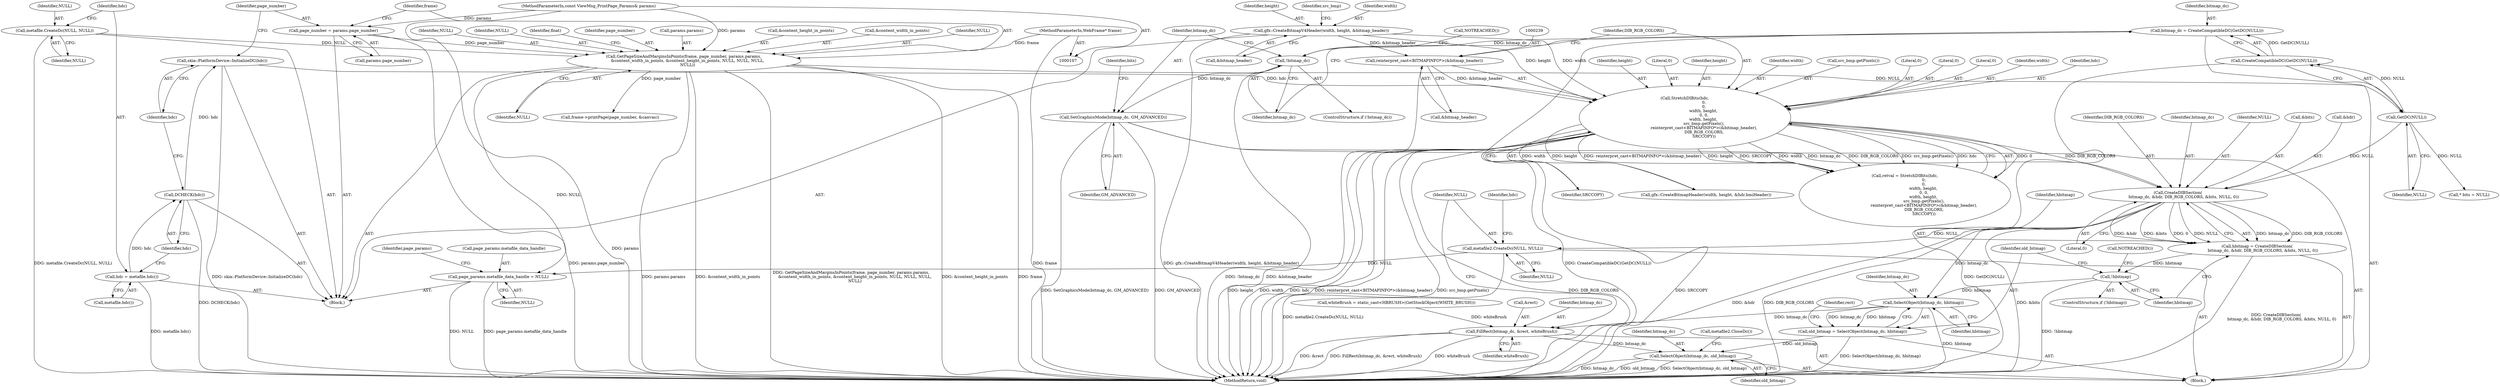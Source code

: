 digraph "0_Chrome_af05a799e3f47331fb27a24a8a56f1b1dd47a9c2_0@pointer" {
"1000308" [label="(Call,CreateDIBSection(\n         bitmap_dc, &hdr, DIB_RGB_COLORS, &bits, NULL, 0))"];
"1000290" [label="(Call,SetGraphicsMode(bitmap_dc, GM_ADVANCED))"];
"1000284" [label="(Call,!bitmap_dc)"];
"1000278" [label="(Call,bitmap_dc = CreateCompatibleDC(GetDC(NULL)))"];
"1000280" [label="(Call,CreateCompatibleDC(GetDC(NULL)))"];
"1000281" [label="(Call,GetDC(NULL))"];
"1000132" [label="(Call,GetPageSizeAndMarginsInPoints(frame, page_number, params.params,\n      &content_width_in_points, &content_height_in_points, NULL, NULL, NULL,\n      NULL))"];
"1000110" [label="(MethodParameterIn,WebFrame* frame)"];
"1000125" [label="(Call,page_number = params.page_number)"];
"1000108" [label="(MethodParameterIn,const ViewMsg_PrintPage_Params& params)"];
"1000113" [label="(Call,metafile.CreateDc(NULL, NULL))"];
"1000227" [label="(Call,StretchDIBits(hdc,\n                              0,\n                              0,\n                             width, height,\n                              0, 0,\n                             width, height,\n                              src_bmp.getPixels(),\n                              reinterpret_cast<BITMAPINFO*>(&bitmap_header),\n                              DIB_RGB_COLORS,\n                              SRCCOPY))"];
"1000122" [label="(Call,skia::PlatformDevice::InitializeDC(hdc))"];
"1000120" [label="(Call,DCHECK(hdc))"];
"1000117" [label="(Call,hdc = metafile.hdc())"];
"1000213" [label="(Call,gfx::CreateBitmapV4Header(width, height, &bitmap_header))"];
"1000238" [label="(Call,reinterpret_cast<BITMAPINFO*>(&bitmap_header))"];
"1000306" [label="(Call,hbitmap = CreateDIBSection(\n         bitmap_dc, &hdr, DIB_RGB_COLORS, &bits, NULL, 0))"];
"1000318" [label="(Call,!hbitmap)"];
"1000327" [label="(Call,SelectObject(bitmap_dc, hbitmap))"];
"1000325" [label="(Call,old_bitmap = SelectObject(bitmap_dc, hbitmap))"];
"1000368" [label="(Call,SelectObject(bitmap_dc, old_bitmap))"];
"1000340" [label="(Call,FillRect(bitmap_dc, &rect, whiteBrush))"];
"1000345" [label="(Call,metafile2.CreateDc(NULL, NULL))"];
"1000395" [label="(Call,page_params.metafile_data_handle = NULL)"];
"1000227" [label="(Call,StretchDIBits(hdc,\n                              0,\n                              0,\n                             width, height,\n                              0, 0,\n                             width, height,\n                              src_bmp.getPixels(),\n                              reinterpret_cast<BITMAPINFO*>(&bitmap_header),\n                              DIB_RGB_COLORS,\n                              SRCCOPY))"];
"1000283" [label="(ControlStructure,if (!bitmap_dc))"];
"1000133" [label="(Identifier,frame)"];
"1000279" [label="(Identifier,bitmap_dc)"];
"1000134" [label="(Identifier,page_number)"];
"1000118" [label="(Identifier,hdc)"];
"1000399" [label="(Identifier,NULL)"];
"1000187" [label="(Call,frame->printPage(page_number, &canvas))"];
"1000369" [label="(Identifier,bitmap_dc)"];
"1000127" [label="(Call,params.page_number)"];
"1000213" [label="(Call,gfx::CreateBitmapV4Header(width, height, &bitmap_header))"];
"1000233" [label="(Literal,0)"];
"1000135" [label="(Call,params.params)"];
"1000332" [label="(Identifier,rect)"];
"1000298" [label="(Call,gfx::CreateBitmapHeader(width, height, &hdr.bmiHeader))"];
"1000312" [label="(Identifier,DIB_RGB_COLORS)"];
"1000132" [label="(Call,GetPageSizeAndMarginsInPoints(frame, page_number, params.params,\n      &content_width_in_points, &content_height_in_points, NULL, NULL, NULL,\n      NULL))"];
"1000325" [label="(Call,old_bitmap = SelectObject(bitmap_dc, hbitmap))"];
"1000225" [label="(Call,retval = StretchDIBits(hdc,\n                              0,\n                              0,\n                             width, height,\n                              0, 0,\n                             width, height,\n                              src_bmp.getPixels(),\n                              reinterpret_cast<BITMAPINFO*>(&bitmap_header),\n                              DIB_RGB_COLORS,\n                              SRCCOPY))"];
"1000308" [label="(Call,CreateDIBSection(\n         bitmap_dc, &hdr, DIB_RGB_COLORS, &bits, NULL, 0))"];
"1000322" [label="(Call,NOTREACHED())"];
"1000316" [label="(Literal,0)"];
"1000329" [label="(Identifier,hbitmap)"];
"1000123" [label="(Identifier,hdc)"];
"1000115" [label="(Identifier,NULL)"];
"1000119" [label="(Call,metafile.hdc())"];
"1000230" [label="(Literal,0)"];
"1000140" [label="(Call,&content_height_in_points)"];
"1000120" [label="(Call,DCHECK(hdc))"];
"1000327" [label="(Call,SelectObject(bitmap_dc, hbitmap))"];
"1000138" [label="(Call,&content_width_in_points)"];
"1000341" [label="(Identifier,bitmap_dc)"];
"1000144" [label="(Identifier,NULL)"];
"1000229" [label="(Literal,0)"];
"1000345" [label="(Call,metafile2.CreateDc(NULL, NULL))"];
"1000117" [label="(Call,hdc = metafile.hdc())"];
"1000235" [label="(Identifier,width)"];
"1000306" [label="(Call,hbitmap = CreateDIBSection(\n         bitmap_dc, &hdr, DIB_RGB_COLORS, &bits, NULL, 0))"];
"1000284" [label="(Call,!bitmap_dc)"];
"1000242" [label="(Identifier,DIB_RGB_COLORS)"];
"1000326" [label="(Identifier,old_bitmap)"];
"1000282" [label="(Identifier,NULL)"];
"1000228" [label="(Identifier,hdc)"];
"1000350" [label="(Identifier,hdc)"];
"1000232" [label="(Identifier,height)"];
"1000511" [label="(MethodReturn,void)"];
"1000396" [label="(Call,page_params.metafile_data_handle)"];
"1000334" [label="(Call,whiteBrush = static_cast<HBRUSH>(GetStockObject(WHITE_BRUSH)))"];
"1000216" [label="(Call,&bitmap_header)"];
"1000143" [label="(Identifier,NULL)"];
"1000114" [label="(Identifier,NULL)"];
"1000285" [label="(Identifier,bitmap_dc)"];
"1000291" [label="(Identifier,bitmap_dc)"];
"1000309" [label="(Identifier,bitmap_dc)"];
"1000342" [label="(Call,&rect)"];
"1000292" [label="(Identifier,GM_ADVANCED)"];
"1000142" [label="(Identifier,NULL)"];
"1000110" [label="(MethodParameterIn,WebFrame* frame)"];
"1000315" [label="(Identifier,NULL)"];
"1000240" [label="(Call,&bitmap_header)"];
"1000344" [label="(Identifier,whiteBrush)"];
"1000234" [label="(Literal,0)"];
"1000108" [label="(MethodParameterIn,const ViewMsg_PrintPage_Params& params)"];
"1000126" [label="(Identifier,page_number)"];
"1000318" [label="(Call,!hbitmap)"];
"1000290" [label="(Call,SetGraphicsMode(bitmap_dc, GM_ADVANCED))"];
"1000121" [label="(Identifier,hdc)"];
"1000346" [label="(Identifier,NULL)"];
"1000238" [label="(Call,reinterpret_cast<BITMAPINFO*>(&bitmap_header))"];
"1000122" [label="(Call,skia::PlatformDevice::InitializeDC(hdc))"];
"1000147" [label="(Identifier,float)"];
"1000276" [label="(Block,)"];
"1000347" [label="(Identifier,NULL)"];
"1000294" [label="(Call,* bits = NULL)"];
"1000288" [label="(Call,NOTREACHED())"];
"1000280" [label="(Call,CreateCompatibleDC(GetDC(NULL)))"];
"1000220" [label="(Identifier,src_bmp)"];
"1000313" [label="(Call,&bits)"];
"1000368" [label="(Call,SelectObject(bitmap_dc, old_bitmap))"];
"1000295" [label="(Identifier,bits)"];
"1000125" [label="(Call,page_number = params.page_number)"];
"1000145" [label="(Identifier,NULL)"];
"1000214" [label="(Identifier,width)"];
"1000395" [label="(Call,page_params.metafile_data_handle = NULL)"];
"1000281" [label="(Call,GetDC(NULL))"];
"1000402" [label="(Identifier,page_params)"];
"1000236" [label="(Identifier,height)"];
"1000328" [label="(Identifier,bitmap_dc)"];
"1000370" [label="(Identifier,old_bitmap)"];
"1000111" [label="(Block,)"];
"1000231" [label="(Identifier,width)"];
"1000373" [label="(Call,metafile2.CloseDc())"];
"1000215" [label="(Identifier,height)"];
"1000237" [label="(Call,src_bmp.getPixels())"];
"1000319" [label="(Identifier,hbitmap)"];
"1000113" [label="(Call,metafile.CreateDc(NULL, NULL))"];
"1000243" [label="(Identifier,SRCCOPY)"];
"1000340" [label="(Call,FillRect(bitmap_dc, &rect, whiteBrush))"];
"1000317" [label="(ControlStructure,if (!hbitmap))"];
"1000278" [label="(Call,bitmap_dc = CreateCompatibleDC(GetDC(NULL)))"];
"1000307" [label="(Identifier,hbitmap)"];
"1000310" [label="(Call,&hdr)"];
"1000308" -> "1000306"  [label="AST: "];
"1000308" -> "1000316"  [label="CFG: "];
"1000309" -> "1000308"  [label="AST: "];
"1000310" -> "1000308"  [label="AST: "];
"1000312" -> "1000308"  [label="AST: "];
"1000313" -> "1000308"  [label="AST: "];
"1000315" -> "1000308"  [label="AST: "];
"1000316" -> "1000308"  [label="AST: "];
"1000306" -> "1000308"  [label="CFG: "];
"1000308" -> "1000511"  [label="DDG: &hdr"];
"1000308" -> "1000511"  [label="DDG: DIB_RGB_COLORS"];
"1000308" -> "1000511"  [label="DDG: &bits"];
"1000308" -> "1000306"  [label="DDG: bitmap_dc"];
"1000308" -> "1000306"  [label="DDG: DIB_RGB_COLORS"];
"1000308" -> "1000306"  [label="DDG: &hdr"];
"1000308" -> "1000306"  [label="DDG: &bits"];
"1000308" -> "1000306"  [label="DDG: 0"];
"1000308" -> "1000306"  [label="DDG: NULL"];
"1000290" -> "1000308"  [label="DDG: bitmap_dc"];
"1000227" -> "1000308"  [label="DDG: DIB_RGB_COLORS"];
"1000281" -> "1000308"  [label="DDG: NULL"];
"1000308" -> "1000327"  [label="DDG: bitmap_dc"];
"1000308" -> "1000345"  [label="DDG: NULL"];
"1000290" -> "1000276"  [label="AST: "];
"1000290" -> "1000292"  [label="CFG: "];
"1000291" -> "1000290"  [label="AST: "];
"1000292" -> "1000290"  [label="AST: "];
"1000295" -> "1000290"  [label="CFG: "];
"1000290" -> "1000511"  [label="DDG: GM_ADVANCED"];
"1000290" -> "1000511"  [label="DDG: SetGraphicsMode(bitmap_dc, GM_ADVANCED)"];
"1000284" -> "1000290"  [label="DDG: bitmap_dc"];
"1000284" -> "1000283"  [label="AST: "];
"1000284" -> "1000285"  [label="CFG: "];
"1000285" -> "1000284"  [label="AST: "];
"1000288" -> "1000284"  [label="CFG: "];
"1000291" -> "1000284"  [label="CFG: "];
"1000284" -> "1000511"  [label="DDG: !bitmap_dc"];
"1000278" -> "1000284"  [label="DDG: bitmap_dc"];
"1000278" -> "1000276"  [label="AST: "];
"1000278" -> "1000280"  [label="CFG: "];
"1000279" -> "1000278"  [label="AST: "];
"1000280" -> "1000278"  [label="AST: "];
"1000285" -> "1000278"  [label="CFG: "];
"1000278" -> "1000511"  [label="DDG: CreateCompatibleDC(GetDC(NULL))"];
"1000280" -> "1000278"  [label="DDG: GetDC(NULL)"];
"1000280" -> "1000281"  [label="CFG: "];
"1000281" -> "1000280"  [label="AST: "];
"1000280" -> "1000511"  [label="DDG: GetDC(NULL)"];
"1000281" -> "1000280"  [label="DDG: NULL"];
"1000281" -> "1000282"  [label="CFG: "];
"1000282" -> "1000281"  [label="AST: "];
"1000132" -> "1000281"  [label="DDG: NULL"];
"1000281" -> "1000294"  [label="DDG: NULL"];
"1000132" -> "1000111"  [label="AST: "];
"1000132" -> "1000145"  [label="CFG: "];
"1000133" -> "1000132"  [label="AST: "];
"1000134" -> "1000132"  [label="AST: "];
"1000135" -> "1000132"  [label="AST: "];
"1000138" -> "1000132"  [label="AST: "];
"1000140" -> "1000132"  [label="AST: "];
"1000142" -> "1000132"  [label="AST: "];
"1000143" -> "1000132"  [label="AST: "];
"1000144" -> "1000132"  [label="AST: "];
"1000145" -> "1000132"  [label="AST: "];
"1000147" -> "1000132"  [label="CFG: "];
"1000132" -> "1000511"  [label="DDG: GetPageSizeAndMarginsInPoints(frame, page_number, params.params,\n      &content_width_in_points, &content_height_in_points, NULL, NULL, NULL,\n      NULL)"];
"1000132" -> "1000511"  [label="DDG: &content_height_in_points"];
"1000132" -> "1000511"  [label="DDG: frame"];
"1000132" -> "1000511"  [label="DDG: params.params"];
"1000132" -> "1000511"  [label="DDG: &content_width_in_points"];
"1000110" -> "1000132"  [label="DDG: frame"];
"1000125" -> "1000132"  [label="DDG: page_number"];
"1000108" -> "1000132"  [label="DDG: params"];
"1000113" -> "1000132"  [label="DDG: NULL"];
"1000132" -> "1000187"  [label="DDG: page_number"];
"1000132" -> "1000395"  [label="DDG: NULL"];
"1000110" -> "1000107"  [label="AST: "];
"1000110" -> "1000511"  [label="DDG: frame"];
"1000125" -> "1000111"  [label="AST: "];
"1000125" -> "1000127"  [label="CFG: "];
"1000126" -> "1000125"  [label="AST: "];
"1000127" -> "1000125"  [label="AST: "];
"1000133" -> "1000125"  [label="CFG: "];
"1000125" -> "1000511"  [label="DDG: params.page_number"];
"1000108" -> "1000125"  [label="DDG: params"];
"1000108" -> "1000107"  [label="AST: "];
"1000108" -> "1000511"  [label="DDG: params"];
"1000113" -> "1000111"  [label="AST: "];
"1000113" -> "1000115"  [label="CFG: "];
"1000114" -> "1000113"  [label="AST: "];
"1000115" -> "1000113"  [label="AST: "];
"1000118" -> "1000113"  [label="CFG: "];
"1000113" -> "1000511"  [label="DDG: metafile.CreateDc(NULL, NULL)"];
"1000227" -> "1000225"  [label="AST: "];
"1000227" -> "1000243"  [label="CFG: "];
"1000228" -> "1000227"  [label="AST: "];
"1000229" -> "1000227"  [label="AST: "];
"1000230" -> "1000227"  [label="AST: "];
"1000231" -> "1000227"  [label="AST: "];
"1000232" -> "1000227"  [label="AST: "];
"1000233" -> "1000227"  [label="AST: "];
"1000234" -> "1000227"  [label="AST: "];
"1000235" -> "1000227"  [label="AST: "];
"1000236" -> "1000227"  [label="AST: "];
"1000237" -> "1000227"  [label="AST: "];
"1000238" -> "1000227"  [label="AST: "];
"1000242" -> "1000227"  [label="AST: "];
"1000243" -> "1000227"  [label="AST: "];
"1000225" -> "1000227"  [label="CFG: "];
"1000227" -> "1000511"  [label="DDG: src_bmp.getPixels()"];
"1000227" -> "1000511"  [label="DDG: height"];
"1000227" -> "1000511"  [label="DDG: width"];
"1000227" -> "1000511"  [label="DDG: hdc"];
"1000227" -> "1000511"  [label="DDG: reinterpret_cast<BITMAPINFO*>(&bitmap_header)"];
"1000227" -> "1000511"  [label="DDG: DIB_RGB_COLORS"];
"1000227" -> "1000511"  [label="DDG: SRCCOPY"];
"1000227" -> "1000225"  [label="DDG: 0"];
"1000227" -> "1000225"  [label="DDG: reinterpret_cast<BITMAPINFO*>(&bitmap_header)"];
"1000227" -> "1000225"  [label="DDG: height"];
"1000227" -> "1000225"  [label="DDG: SRCCOPY"];
"1000227" -> "1000225"  [label="DDG: width"];
"1000227" -> "1000225"  [label="DDG: DIB_RGB_COLORS"];
"1000227" -> "1000225"  [label="DDG: src_bmp.getPixels()"];
"1000227" -> "1000225"  [label="DDG: hdc"];
"1000122" -> "1000227"  [label="DDG: hdc"];
"1000213" -> "1000227"  [label="DDG: width"];
"1000213" -> "1000227"  [label="DDG: height"];
"1000238" -> "1000227"  [label="DDG: &bitmap_header"];
"1000227" -> "1000298"  [label="DDG: width"];
"1000227" -> "1000298"  [label="DDG: height"];
"1000122" -> "1000111"  [label="AST: "];
"1000122" -> "1000123"  [label="CFG: "];
"1000123" -> "1000122"  [label="AST: "];
"1000126" -> "1000122"  [label="CFG: "];
"1000122" -> "1000511"  [label="DDG: skia::PlatformDevice::InitializeDC(hdc)"];
"1000120" -> "1000122"  [label="DDG: hdc"];
"1000120" -> "1000111"  [label="AST: "];
"1000120" -> "1000121"  [label="CFG: "];
"1000121" -> "1000120"  [label="AST: "];
"1000123" -> "1000120"  [label="CFG: "];
"1000120" -> "1000511"  [label="DDG: DCHECK(hdc)"];
"1000117" -> "1000120"  [label="DDG: hdc"];
"1000117" -> "1000111"  [label="AST: "];
"1000117" -> "1000119"  [label="CFG: "];
"1000118" -> "1000117"  [label="AST: "];
"1000119" -> "1000117"  [label="AST: "];
"1000121" -> "1000117"  [label="CFG: "];
"1000117" -> "1000511"  [label="DDG: metafile.hdc()"];
"1000213" -> "1000111"  [label="AST: "];
"1000213" -> "1000216"  [label="CFG: "];
"1000214" -> "1000213"  [label="AST: "];
"1000215" -> "1000213"  [label="AST: "];
"1000216" -> "1000213"  [label="AST: "];
"1000220" -> "1000213"  [label="CFG: "];
"1000213" -> "1000511"  [label="DDG: gfx::CreateBitmapV4Header(width, height, &bitmap_header)"];
"1000213" -> "1000238"  [label="DDG: &bitmap_header"];
"1000238" -> "1000240"  [label="CFG: "];
"1000239" -> "1000238"  [label="AST: "];
"1000240" -> "1000238"  [label="AST: "];
"1000242" -> "1000238"  [label="CFG: "];
"1000238" -> "1000511"  [label="DDG: &bitmap_header"];
"1000306" -> "1000276"  [label="AST: "];
"1000307" -> "1000306"  [label="AST: "];
"1000319" -> "1000306"  [label="CFG: "];
"1000306" -> "1000511"  [label="DDG: CreateDIBSection(\n         bitmap_dc, &hdr, DIB_RGB_COLORS, &bits, NULL, 0)"];
"1000306" -> "1000318"  [label="DDG: hbitmap"];
"1000318" -> "1000317"  [label="AST: "];
"1000318" -> "1000319"  [label="CFG: "];
"1000319" -> "1000318"  [label="AST: "];
"1000322" -> "1000318"  [label="CFG: "];
"1000326" -> "1000318"  [label="CFG: "];
"1000318" -> "1000511"  [label="DDG: !hbitmap"];
"1000318" -> "1000327"  [label="DDG: hbitmap"];
"1000327" -> "1000325"  [label="AST: "];
"1000327" -> "1000329"  [label="CFG: "];
"1000328" -> "1000327"  [label="AST: "];
"1000329" -> "1000327"  [label="AST: "];
"1000325" -> "1000327"  [label="CFG: "];
"1000327" -> "1000511"  [label="DDG: hbitmap"];
"1000327" -> "1000325"  [label="DDG: bitmap_dc"];
"1000327" -> "1000325"  [label="DDG: hbitmap"];
"1000327" -> "1000340"  [label="DDG: bitmap_dc"];
"1000325" -> "1000276"  [label="AST: "];
"1000326" -> "1000325"  [label="AST: "];
"1000332" -> "1000325"  [label="CFG: "];
"1000325" -> "1000511"  [label="DDG: SelectObject(bitmap_dc, hbitmap)"];
"1000325" -> "1000368"  [label="DDG: old_bitmap"];
"1000368" -> "1000276"  [label="AST: "];
"1000368" -> "1000370"  [label="CFG: "];
"1000369" -> "1000368"  [label="AST: "];
"1000370" -> "1000368"  [label="AST: "];
"1000373" -> "1000368"  [label="CFG: "];
"1000368" -> "1000511"  [label="DDG: bitmap_dc"];
"1000368" -> "1000511"  [label="DDG: old_bitmap"];
"1000368" -> "1000511"  [label="DDG: SelectObject(bitmap_dc, old_bitmap)"];
"1000340" -> "1000368"  [label="DDG: bitmap_dc"];
"1000340" -> "1000276"  [label="AST: "];
"1000340" -> "1000344"  [label="CFG: "];
"1000341" -> "1000340"  [label="AST: "];
"1000342" -> "1000340"  [label="AST: "];
"1000344" -> "1000340"  [label="AST: "];
"1000346" -> "1000340"  [label="CFG: "];
"1000340" -> "1000511"  [label="DDG: whiteBrush"];
"1000340" -> "1000511"  [label="DDG: &rect"];
"1000340" -> "1000511"  [label="DDG: FillRect(bitmap_dc, &rect, whiteBrush)"];
"1000334" -> "1000340"  [label="DDG: whiteBrush"];
"1000345" -> "1000276"  [label="AST: "];
"1000345" -> "1000347"  [label="CFG: "];
"1000346" -> "1000345"  [label="AST: "];
"1000347" -> "1000345"  [label="AST: "];
"1000350" -> "1000345"  [label="CFG: "];
"1000345" -> "1000511"  [label="DDG: metafile2.CreateDc(NULL, NULL)"];
"1000345" -> "1000395"  [label="DDG: NULL"];
"1000395" -> "1000111"  [label="AST: "];
"1000395" -> "1000399"  [label="CFG: "];
"1000396" -> "1000395"  [label="AST: "];
"1000399" -> "1000395"  [label="AST: "];
"1000402" -> "1000395"  [label="CFG: "];
"1000395" -> "1000511"  [label="DDG: page_params.metafile_data_handle"];
"1000395" -> "1000511"  [label="DDG: NULL"];
}
